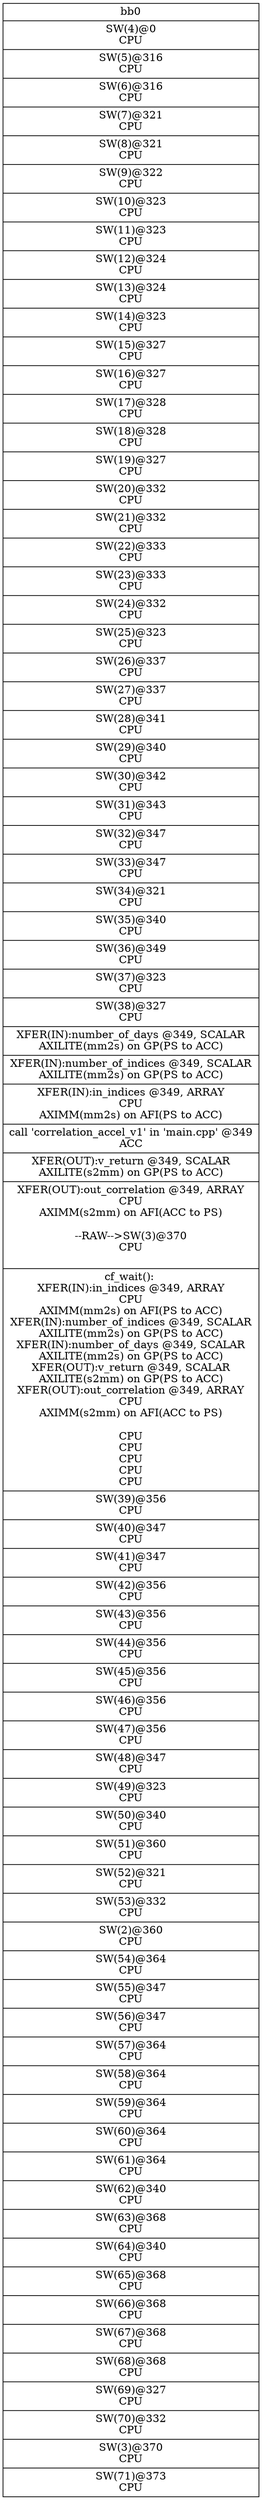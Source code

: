 digraph CDFG {
node [shape=record];
bb0 [shape=record, label = "{bb0|<x0x3eadf10>SW(4)@0\nCPU\n|<x0x3eadf90>SW(5)@316\nCPU\n|<x0x3eae1a0>SW(6)@316\nCPU\n|<x0x3eafaa0>SW(7)@321\nCPU\n|<x0x3eafc60>SW(8)@321\nCPU\n|<x0x3eafe90>SW(9)@322\nCPU\n|<x0x3eb00c0>SW(10)@323\nCPU\n|<x0x3eb02f0>SW(11)@323\nCPU\n|<x0x3eb0520>SW(12)@324\nCPU\n|<x0x3eb0770>SW(13)@324\nCPU\n|<x0x3eb0980>SW(14)@323\nCPU\n|<x0x3eb0bc0>SW(15)@327\nCPU\n|<x0x3eb0df0>SW(16)@327\nCPU\n|<x0x3eb1020>SW(17)@328\nCPU\n|<x0x3eb1270>SW(18)@328\nCPU\n|<x0x3eb1480>SW(19)@327\nCPU\n|<x0x3eb16c0>SW(20)@332\nCPU\n|<x0x3eb18f0>SW(21)@332\nCPU\n|<x0x3eaaf10>SW(22)@333\nCPU\n|<x0x3eab160>SW(23)@333\nCPU\n|<x0x3eab370>SW(24)@332\nCPU\n|<x0x3eab5b0>SW(25)@323\nCPU\n|<x0x3eab7e0>SW(26)@337\nCPU\n|<x0x3eab9f0>SW(27)@337\nCPU\n|<x0x3eabc10>SW(28)@341\nCPU\n|<x0x3eabe60>SW(29)@340\nCPU\n|<x0x3eac0b0>SW(30)@342\nCPU\n|<x0x3eac320>SW(31)@343\nCPU\n|<x0x3eac570>SW(32)@347\nCPU\n|<x0x3eac790>SW(33)@347\nCPU\n|<x0x3eac9d0>SW(34)@321\nCPU\n|<x0x3eacc00>SW(35)@340\nCPU\n|<x0x3eb1bc0>SW(36)@349\nCPU\n|<x0x3eb1d40>SW(37)@323\nCPU\n|<x0x3eb1f70>SW(38)@327\nCPU\n|<x0x3eb69d0>XFER(IN):number_of_days @349, SCALAR\nAXILITE(mm2s) on GP(PS to ACC)\n|<x0x3eb6ab0>XFER(IN):number_of_indices @349, SCALAR\nAXILITE(mm2s) on GP(PS to ACC)\n|<x0x3eb6b90>XFER(IN):in_indices @349, ARRAY\nCPU\nAXIMM(mm2s) on AFI(PS to ACC)\n|<x0x3ea7770>call 'correlation_accel_v1' in 'main.cpp' @349\nACC\n|<x0x3eb7f80>XFER(OUT):v_return @349, SCALAR\nAXILITE(s2mm) on GP(PS to ACC)\n|<x0x3eb7e70>XFER(OUT):out_correlation @349, ARRAY\nCPU\nAXIMM(s2mm) on AFI(ACC to PS)\n\n--RAW--\>SW(3)@370\nCPU\n\n|<x0x3eaabf0>cf_wait(): \nXFER(IN):in_indices @349, ARRAY\nCPU\nAXIMM(mm2s) on AFI(PS to ACC)\nXFER(IN):number_of_indices @349, SCALAR\nAXILITE(mm2s) on GP(PS to ACC)\nXFER(IN):number_of_days @349, SCALAR\nAXILITE(mm2s) on GP(PS to ACC)\nXFER(OUT):v_return @349, SCALAR\nAXILITE(s2mm) on GP(PS to ACC)\nXFER(OUT):out_correlation @349, ARRAY\nCPU\nAXIMM(s2mm) on AFI(ACC to PS)\n\nCPU\nCPU\nCPU\nCPU\nCPU\n|<x0x3eb21c0>SW(39)@356\nCPU\n|<x0x3eb23e0>SW(40)@347\nCPU\n|<x0x3eb2620>SW(41)@347\nCPU\n|<x0x3eb2850>SW(42)@356\nCPU\n|<x0x3eb2a60>SW(43)@356\nCPU\n|<x0x3eb2c70>SW(44)@356\nCPU\n|<x0x3eb2e80>SW(45)@356\nCPU\n|<x0x3eb3090>SW(46)@356\nCPU\n|<x0x3eb32f0>SW(47)@356\nCPU\n|<x0x3eb3510>SW(48)@347\nCPU\n|<x0x3eb3750>SW(49)@323\nCPU\n|<x0x3eb3980>SW(50)@340\nCPU\n|<x0x3eb3bd0>SW(51)@360\nCPU\n|<x0x3eb3df0>SW(52)@321\nCPU\n|<x0x3eb4020>SW(53)@332\nCPU\n|<x0x3eaad80>SW(2)@360\nCPU\n|<x0x3eb4270>SW(54)@364\nCPU\n|<x0x3eb4490>SW(55)@347\nCPU\n|<x0x3eb46d0>SW(56)@347\nCPU\n|<x0x3eb4900>SW(57)@364\nCPU\n|<x0x3eb4b10>SW(58)@364\nCPU\n|<x0x3eb4d20>SW(59)@364\nCPU\n|<x0x3eb4f30>SW(60)@364\nCPU\n|<x0x3eb5140>SW(61)@364\nCPU\n|<x0x3eb53a0>SW(62)@340\nCPU\n|<x0x3eb55f0>SW(63)@368\nCPU\n|<x0x3eb5810>SW(64)@340\nCPU\n|<x0x3eb5a60>SW(65)@368\nCPU\n|<x0x3eb5d20>SW(66)@368\nCPU\n|<x0x3eb5e90>SW(67)@368\nCPU\n|<x0x3eb60a0>SW(68)@368\nCPU\n|<x0x3eb62e0>SW(69)@327\nCPU\n|<x0x3eb6510>SW(70)@332\nCPU\n|<x0x3eaac70>SW(3)@370\nCPU\n|<x0x3eb6760>SW(71)@373\nCPU\n}"];
}
